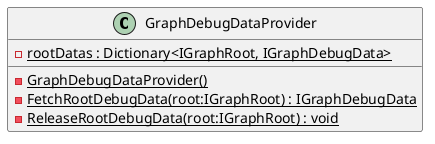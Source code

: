 @startuml
class GraphDebugDataProvider {
    {static} - GraphDebugDataProvider()
    - {static} FetchRootDebugData(root:IGraphRoot) : IGraphDebugData
    - {static} ReleaseRootDebugData(root:IGraphRoot) : void
    - {static} rootDatas : Dictionary<IGraphRoot, IGraphDebugData>
}
@enduml
